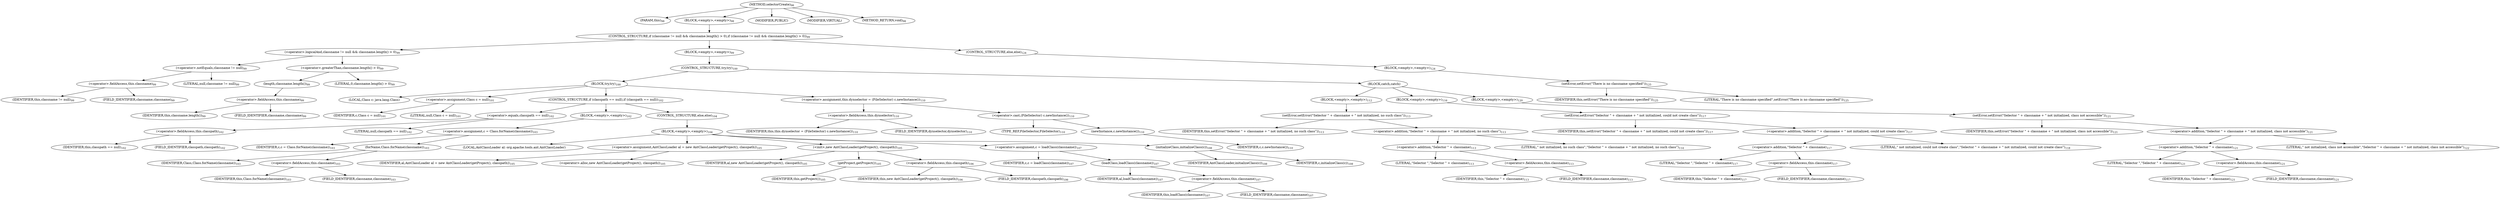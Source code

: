 digraph "selectorCreate" {  
"96" [label = <(METHOD,selectorCreate)<SUB>98</SUB>> ]
"6" [label = <(PARAM,this)<SUB>98</SUB>> ]
"97" [label = <(BLOCK,&lt;empty&gt;,&lt;empty&gt;)<SUB>98</SUB>> ]
"98" [label = <(CONTROL_STRUCTURE,if (classname != null &amp;&amp; classname.length() &gt; 0),if (classname != null &amp;&amp; classname.length() &gt; 0))<SUB>99</SUB>> ]
"99" [label = <(&lt;operator&gt;.logicalAnd,classname != null &amp;&amp; classname.length() &gt; 0)<SUB>99</SUB>> ]
"100" [label = <(&lt;operator&gt;.notEquals,classname != null)<SUB>99</SUB>> ]
"101" [label = <(&lt;operator&gt;.fieldAccess,this.classname)<SUB>99</SUB>> ]
"102" [label = <(IDENTIFIER,this,classname != null)<SUB>99</SUB>> ]
"103" [label = <(FIELD_IDENTIFIER,classname,classname)<SUB>99</SUB>> ]
"104" [label = <(LITERAL,null,classname != null)<SUB>99</SUB>> ]
"105" [label = <(&lt;operator&gt;.greaterThan,classname.length() &gt; 0)<SUB>99</SUB>> ]
"106" [label = <(length,classname.length())<SUB>99</SUB>> ]
"107" [label = <(&lt;operator&gt;.fieldAccess,this.classname)<SUB>99</SUB>> ]
"108" [label = <(IDENTIFIER,this,classname.length())<SUB>99</SUB>> ]
"109" [label = <(FIELD_IDENTIFIER,classname,classname)<SUB>99</SUB>> ]
"110" [label = <(LITERAL,0,classname.length() &gt; 0)<SUB>99</SUB>> ]
"111" [label = <(BLOCK,&lt;empty&gt;,&lt;empty&gt;)<SUB>99</SUB>> ]
"112" [label = <(CONTROL_STRUCTURE,try,try)<SUB>100</SUB>> ]
"113" [label = <(BLOCK,try,try)<SUB>100</SUB>> ]
"114" [label = <(LOCAL,Class c: java.lang.Class)> ]
"115" [label = <(&lt;operator&gt;.assignment,Class c = null)<SUB>101</SUB>> ]
"116" [label = <(IDENTIFIER,c,Class c = null)<SUB>101</SUB>> ]
"117" [label = <(LITERAL,null,Class c = null)<SUB>101</SUB>> ]
"118" [label = <(CONTROL_STRUCTURE,if (classpath == null),if (classpath == null))<SUB>102</SUB>> ]
"119" [label = <(&lt;operator&gt;.equals,classpath == null)<SUB>102</SUB>> ]
"120" [label = <(&lt;operator&gt;.fieldAccess,this.classpath)<SUB>102</SUB>> ]
"121" [label = <(IDENTIFIER,this,classpath == null)<SUB>102</SUB>> ]
"122" [label = <(FIELD_IDENTIFIER,classpath,classpath)<SUB>102</SUB>> ]
"123" [label = <(LITERAL,null,classpath == null)<SUB>102</SUB>> ]
"124" [label = <(BLOCK,&lt;empty&gt;,&lt;empty&gt;)<SUB>102</SUB>> ]
"125" [label = <(&lt;operator&gt;.assignment,c = Class.forName(classname))<SUB>103</SUB>> ]
"126" [label = <(IDENTIFIER,c,c = Class.forName(classname))<SUB>103</SUB>> ]
"127" [label = <(forName,Class.forName(classname))<SUB>103</SUB>> ]
"128" [label = <(IDENTIFIER,Class,Class.forName(classname))<SUB>103</SUB>> ]
"129" [label = <(&lt;operator&gt;.fieldAccess,this.classname)<SUB>103</SUB>> ]
"130" [label = <(IDENTIFIER,this,Class.forName(classname))<SUB>103</SUB>> ]
"131" [label = <(FIELD_IDENTIFIER,classname,classname)<SUB>103</SUB>> ]
"132" [label = <(CONTROL_STRUCTURE,else,else)<SUB>104</SUB>> ]
"133" [label = <(BLOCK,&lt;empty&gt;,&lt;empty&gt;)<SUB>104</SUB>> ]
"8" [label = <(LOCAL,AntClassLoader al: org.apache.tools.ant.AntClassLoader)> ]
"134" [label = <(&lt;operator&gt;.assignment,AntClassLoader al = new AntClassLoader(getProject(), classpath))<SUB>105</SUB>> ]
"135" [label = <(IDENTIFIER,al,AntClassLoader al = new AntClassLoader(getProject(), classpath))<SUB>105</SUB>> ]
"136" [label = <(&lt;operator&gt;.alloc,new AntClassLoader(getProject(), classpath))<SUB>105</SUB>> ]
"137" [label = <(&lt;init&gt;,new AntClassLoader(getProject(), classpath))<SUB>105</SUB>> ]
"7" [label = <(IDENTIFIER,al,new AntClassLoader(getProject(), classpath))<SUB>105</SUB>> ]
"138" [label = <(getProject,getProject())<SUB>105</SUB>> ]
"5" [label = <(IDENTIFIER,this,getProject())<SUB>105</SUB>> ]
"139" [label = <(&lt;operator&gt;.fieldAccess,this.classpath)<SUB>106</SUB>> ]
"140" [label = <(IDENTIFIER,this,new AntClassLoader(getProject(), classpath))<SUB>106</SUB>> ]
"141" [label = <(FIELD_IDENTIFIER,classpath,classpath)<SUB>106</SUB>> ]
"142" [label = <(&lt;operator&gt;.assignment,c = loadClass(classname))<SUB>107</SUB>> ]
"143" [label = <(IDENTIFIER,c,c = loadClass(classname))<SUB>107</SUB>> ]
"144" [label = <(loadClass,loadClass(classname))<SUB>107</SUB>> ]
"145" [label = <(IDENTIFIER,al,loadClass(classname))<SUB>107</SUB>> ]
"146" [label = <(&lt;operator&gt;.fieldAccess,this.classname)<SUB>107</SUB>> ]
"147" [label = <(IDENTIFIER,this,loadClass(classname))<SUB>107</SUB>> ]
"148" [label = <(FIELD_IDENTIFIER,classname,classname)<SUB>107</SUB>> ]
"149" [label = <(initializeClass,initializeClass(c))<SUB>108</SUB>> ]
"150" [label = <(IDENTIFIER,AntClassLoader,initializeClass(c))<SUB>108</SUB>> ]
"151" [label = <(IDENTIFIER,c,initializeClass(c))<SUB>108</SUB>> ]
"152" [label = <(&lt;operator&gt;.assignment,this.dynselector = (FileSelector) c.newInstance())<SUB>110</SUB>> ]
"153" [label = <(&lt;operator&gt;.fieldAccess,this.dynselector)<SUB>110</SUB>> ]
"154" [label = <(IDENTIFIER,this,this.dynselector = (FileSelector) c.newInstance())<SUB>110</SUB>> ]
"155" [label = <(FIELD_IDENTIFIER,dynselector,dynselector)<SUB>110</SUB>> ]
"156" [label = <(&lt;operator&gt;.cast,(FileSelector) c.newInstance())<SUB>110</SUB>> ]
"157" [label = <(TYPE_REF,FileSelector,FileSelector)<SUB>110</SUB>> ]
"158" [label = <(newInstance,c.newInstance())<SUB>110</SUB>> ]
"159" [label = <(IDENTIFIER,c,c.newInstance())<SUB>110</SUB>> ]
"160" [label = <(BLOCK,catch,catch)> ]
"161" [label = <(BLOCK,&lt;empty&gt;,&lt;empty&gt;)<SUB>112</SUB>> ]
"162" [label = <(setError,setError(&quot;Selector &quot; + classname + &quot; not initialized, no such class&quot;))<SUB>113</SUB>> ]
"9" [label = <(IDENTIFIER,this,setError(&quot;Selector &quot; + classname + &quot; not initialized, no such class&quot;))<SUB>113</SUB>> ]
"163" [label = <(&lt;operator&gt;.addition,&quot;Selector &quot; + classname + &quot; not initialized, no such class&quot;)<SUB>113</SUB>> ]
"164" [label = <(&lt;operator&gt;.addition,&quot;Selector &quot; + classname)<SUB>113</SUB>> ]
"165" [label = <(LITERAL,&quot;Selector &quot;,&quot;Selector &quot; + classname)<SUB>113</SUB>> ]
"166" [label = <(&lt;operator&gt;.fieldAccess,this.classname)<SUB>113</SUB>> ]
"167" [label = <(IDENTIFIER,this,&quot;Selector &quot; + classname)<SUB>113</SUB>> ]
"168" [label = <(FIELD_IDENTIFIER,classname,classname)<SUB>113</SUB>> ]
"169" [label = <(LITERAL,&quot; not initialized, no such class&quot;,&quot;Selector &quot; + classname + &quot; not initialized, no such class&quot;)<SUB>114</SUB>> ]
"170" [label = <(BLOCK,&lt;empty&gt;,&lt;empty&gt;)<SUB>116</SUB>> ]
"171" [label = <(setError,setError(&quot;Selector &quot; + classname + &quot; not initialized, could not create class&quot;))<SUB>117</SUB>> ]
"10" [label = <(IDENTIFIER,this,setError(&quot;Selector &quot; + classname + &quot; not initialized, could not create class&quot;))<SUB>117</SUB>> ]
"172" [label = <(&lt;operator&gt;.addition,&quot;Selector &quot; + classname + &quot; not initialized, could not create class&quot;)<SUB>117</SUB>> ]
"173" [label = <(&lt;operator&gt;.addition,&quot;Selector &quot; + classname)<SUB>117</SUB>> ]
"174" [label = <(LITERAL,&quot;Selector &quot;,&quot;Selector &quot; + classname)<SUB>117</SUB>> ]
"175" [label = <(&lt;operator&gt;.fieldAccess,this.classname)<SUB>117</SUB>> ]
"176" [label = <(IDENTIFIER,this,&quot;Selector &quot; + classname)<SUB>117</SUB>> ]
"177" [label = <(FIELD_IDENTIFIER,classname,classname)<SUB>117</SUB>> ]
"178" [label = <(LITERAL,&quot; not initialized, could not create class&quot;,&quot;Selector &quot; + classname + &quot; not initialized, could not create class&quot;)<SUB>118</SUB>> ]
"179" [label = <(BLOCK,&lt;empty&gt;,&lt;empty&gt;)<SUB>120</SUB>> ]
"180" [label = <(setError,setError(&quot;Selector &quot; + classname + &quot; not initialized, class not accessible&quot;))<SUB>121</SUB>> ]
"11" [label = <(IDENTIFIER,this,setError(&quot;Selector &quot; + classname + &quot; not initialized, class not accessible&quot;))<SUB>121</SUB>> ]
"181" [label = <(&lt;operator&gt;.addition,&quot;Selector &quot; + classname + &quot; not initialized, class not accessible&quot;)<SUB>121</SUB>> ]
"182" [label = <(&lt;operator&gt;.addition,&quot;Selector &quot; + classname)<SUB>121</SUB>> ]
"183" [label = <(LITERAL,&quot;Selector &quot;,&quot;Selector &quot; + classname)<SUB>121</SUB>> ]
"184" [label = <(&lt;operator&gt;.fieldAccess,this.classname)<SUB>121</SUB>> ]
"185" [label = <(IDENTIFIER,this,&quot;Selector &quot; + classname)<SUB>121</SUB>> ]
"186" [label = <(FIELD_IDENTIFIER,classname,classname)<SUB>121</SUB>> ]
"187" [label = <(LITERAL,&quot; not initialized, class not accessible&quot;,&quot;Selector &quot; + classname + &quot; not initialized, class not accessible&quot;)<SUB>122</SUB>> ]
"188" [label = <(CONTROL_STRUCTURE,else,else)<SUB>124</SUB>> ]
"189" [label = <(BLOCK,&lt;empty&gt;,&lt;empty&gt;)<SUB>124</SUB>> ]
"190" [label = <(setError,setError(&quot;There is no classname specified&quot;))<SUB>125</SUB>> ]
"12" [label = <(IDENTIFIER,this,setError(&quot;There is no classname specified&quot;))<SUB>125</SUB>> ]
"191" [label = <(LITERAL,&quot;There is no classname specified&quot;,setError(&quot;There is no classname specified&quot;))<SUB>125</SUB>> ]
"192" [label = <(MODIFIER,PUBLIC)> ]
"193" [label = <(MODIFIER,VIRTUAL)> ]
"194" [label = <(METHOD_RETURN,void)<SUB>98</SUB>> ]
  "96" -> "6" 
  "96" -> "97" 
  "96" -> "192" 
  "96" -> "193" 
  "96" -> "194" 
  "97" -> "98" 
  "98" -> "99" 
  "98" -> "111" 
  "98" -> "188" 
  "99" -> "100" 
  "99" -> "105" 
  "100" -> "101" 
  "100" -> "104" 
  "101" -> "102" 
  "101" -> "103" 
  "105" -> "106" 
  "105" -> "110" 
  "106" -> "107" 
  "107" -> "108" 
  "107" -> "109" 
  "111" -> "112" 
  "112" -> "113" 
  "112" -> "160" 
  "113" -> "114" 
  "113" -> "115" 
  "113" -> "118" 
  "113" -> "152" 
  "115" -> "116" 
  "115" -> "117" 
  "118" -> "119" 
  "118" -> "124" 
  "118" -> "132" 
  "119" -> "120" 
  "119" -> "123" 
  "120" -> "121" 
  "120" -> "122" 
  "124" -> "125" 
  "125" -> "126" 
  "125" -> "127" 
  "127" -> "128" 
  "127" -> "129" 
  "129" -> "130" 
  "129" -> "131" 
  "132" -> "133" 
  "133" -> "8" 
  "133" -> "134" 
  "133" -> "137" 
  "133" -> "142" 
  "133" -> "149" 
  "134" -> "135" 
  "134" -> "136" 
  "137" -> "7" 
  "137" -> "138" 
  "137" -> "139" 
  "138" -> "5" 
  "139" -> "140" 
  "139" -> "141" 
  "142" -> "143" 
  "142" -> "144" 
  "144" -> "145" 
  "144" -> "146" 
  "146" -> "147" 
  "146" -> "148" 
  "149" -> "150" 
  "149" -> "151" 
  "152" -> "153" 
  "152" -> "156" 
  "153" -> "154" 
  "153" -> "155" 
  "156" -> "157" 
  "156" -> "158" 
  "158" -> "159" 
  "160" -> "161" 
  "160" -> "170" 
  "160" -> "179" 
  "161" -> "162" 
  "162" -> "9" 
  "162" -> "163" 
  "163" -> "164" 
  "163" -> "169" 
  "164" -> "165" 
  "164" -> "166" 
  "166" -> "167" 
  "166" -> "168" 
  "170" -> "171" 
  "171" -> "10" 
  "171" -> "172" 
  "172" -> "173" 
  "172" -> "178" 
  "173" -> "174" 
  "173" -> "175" 
  "175" -> "176" 
  "175" -> "177" 
  "179" -> "180" 
  "180" -> "11" 
  "180" -> "181" 
  "181" -> "182" 
  "181" -> "187" 
  "182" -> "183" 
  "182" -> "184" 
  "184" -> "185" 
  "184" -> "186" 
  "188" -> "189" 
  "189" -> "190" 
  "190" -> "12" 
  "190" -> "191" 
}
